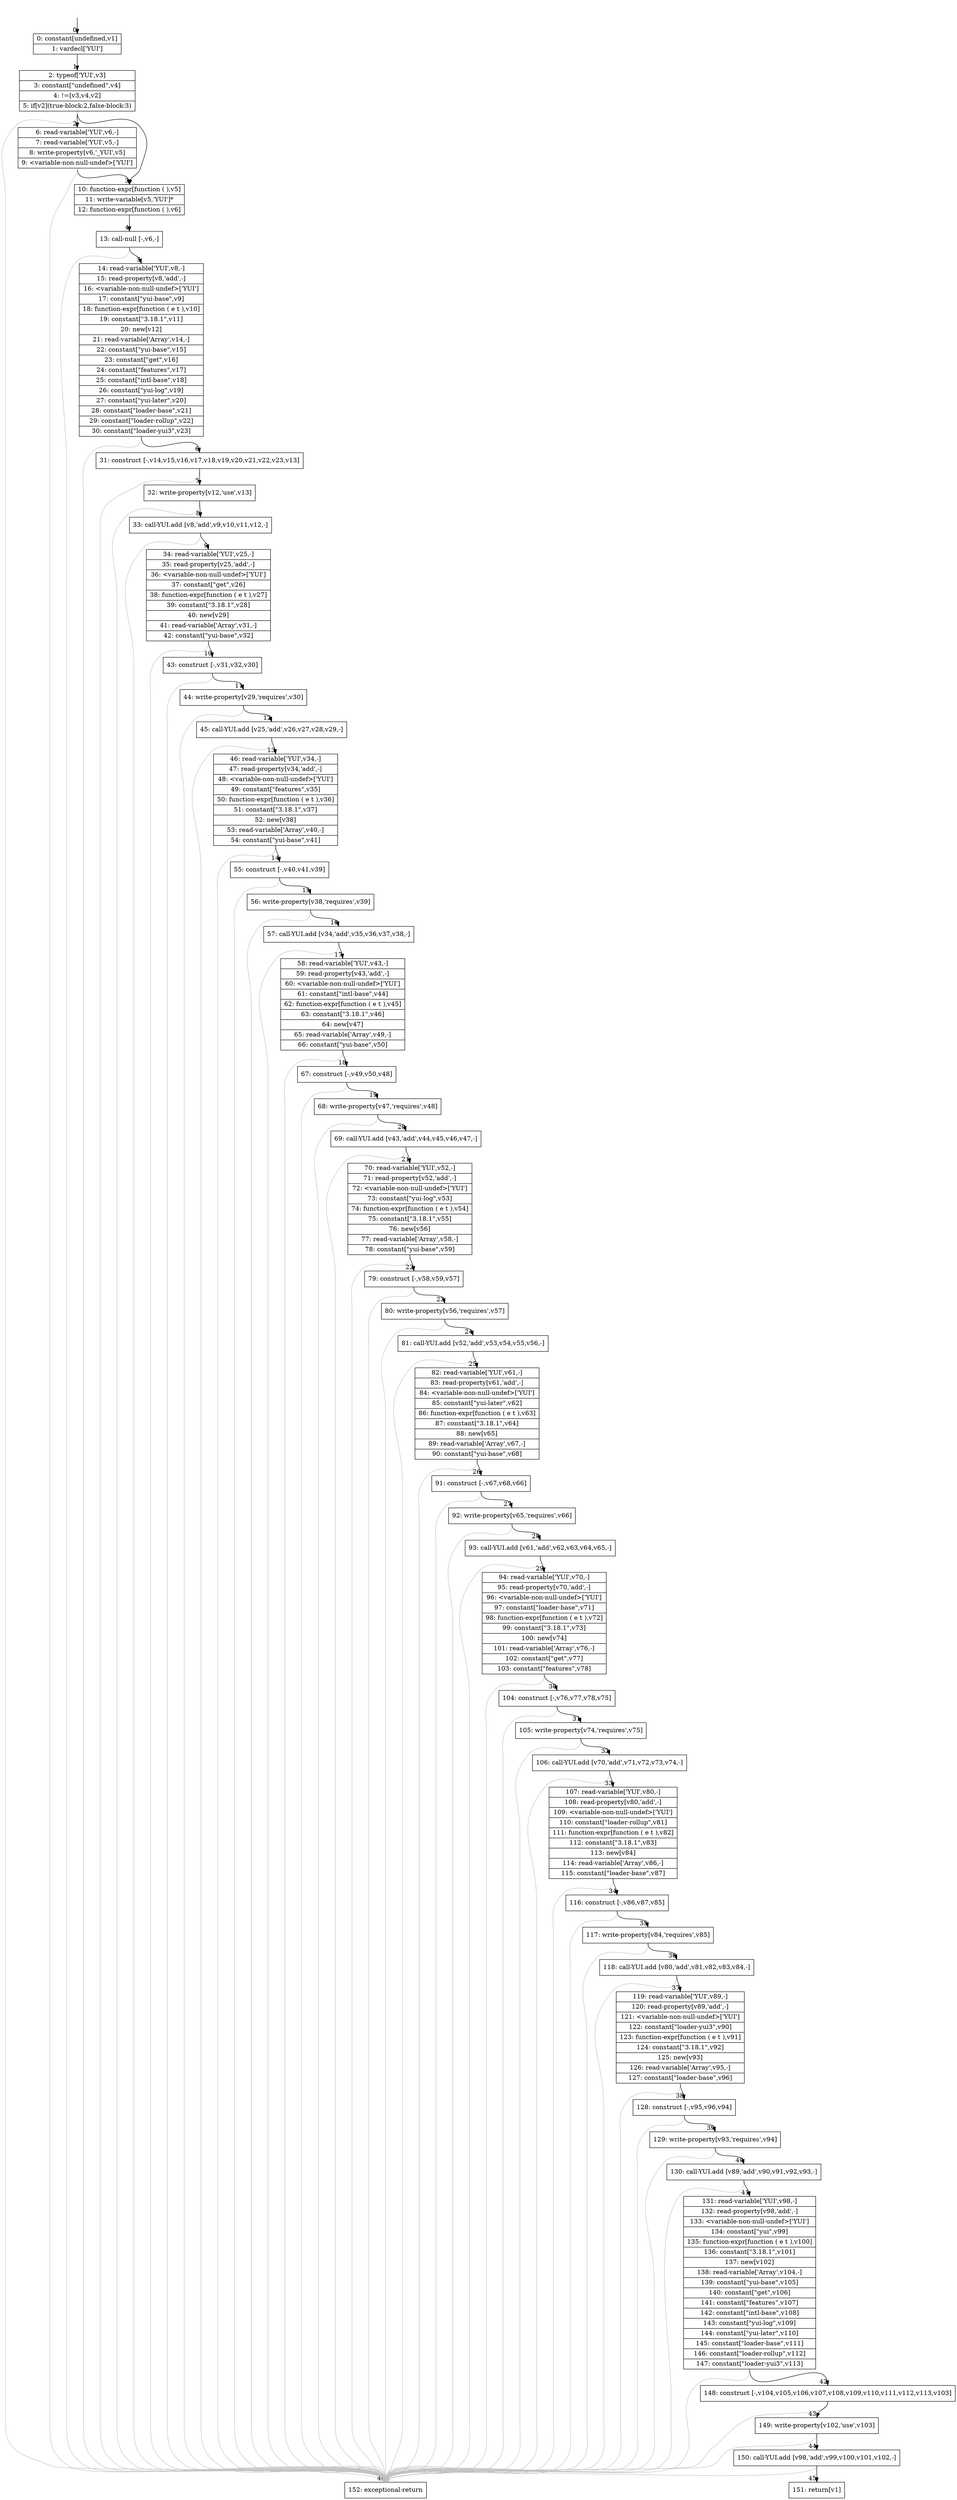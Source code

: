 digraph {
rankdir="TD"
BB_entry0[shape=none,label=""];
BB_entry0 -> BB0 [tailport=s, headport=n, headlabel="    0"]
BB0 [shape=record label="{0: constant[undefined,v1]|1: vardecl['YUI']}" ] 
BB0 -> BB1 [tailport=s, headport=n, headlabel="      1"]
BB1 [shape=record label="{2: typeof['YUI',v3]|3: constant[\"undefined\",v4]|4: !=[v3,v4,v2]|5: if[v2](true-block:2,false-block:3)}" ] 
BB1 -> BB3 [tailport=s, headport=n, headlabel="      3"]
BB1 -> BB2 [tailport=s, headport=n, headlabel="      2"]
BB1 -> BB46 [tailport=s, headport=n, color=gray, headlabel="      46"]
BB2 [shape=record label="{6: read-variable['YUI',v6,-]|7: read-variable['YUI',v5,-]|8: write-property[v6,'_YUI',v5]|9: \<variable-non-null-undef\>['YUI']}" ] 
BB2 -> BB3 [tailport=s, headport=n]
BB2 -> BB46 [tailport=s, headport=n, color=gray]
BB3 [shape=record label="{10: function-expr[function ( ),v5]|11: write-variable[v5,'YUI']*|12: function-expr[function ( ),v6]}" ] 
BB3 -> BB4 [tailport=s, headport=n, headlabel="      4"]
BB4 [shape=record label="{13: call-null [-,v6,-]}" ] 
BB4 -> BB5 [tailport=s, headport=n, headlabel="      5"]
BB4 -> BB46 [tailport=s, headport=n, color=gray]
BB5 [shape=record label="{14: read-variable['YUI',v8,-]|15: read-property[v8,'add',-]|16: \<variable-non-null-undef\>['YUI']|17: constant[\"yui-base\",v9]|18: function-expr[function ( e t ),v10]|19: constant[\"3.18.1\",v11]|20: new[v12]|21: read-variable['Array',v14,-]|22: constant[\"yui-base\",v15]|23: constant[\"get\",v16]|24: constant[\"features\",v17]|25: constant[\"intl-base\",v18]|26: constant[\"yui-log\",v19]|27: constant[\"yui-later\",v20]|28: constant[\"loader-base\",v21]|29: constant[\"loader-rollup\",v22]|30: constant[\"loader-yui3\",v23]}" ] 
BB5 -> BB6 [tailport=s, headport=n, headlabel="      6"]
BB5 -> BB46 [tailport=s, headport=n, color=gray]
BB6 [shape=record label="{31: construct [-,v14,v15,v16,v17,v18,v19,v20,v21,v22,v23,v13]}" ] 
BB6 -> BB7 [tailport=s, headport=n, headlabel="      7"]
BB6 -> BB46 [tailport=s, headport=n, color=gray]
BB7 [shape=record label="{32: write-property[v12,'use',v13]}" ] 
BB7 -> BB8 [tailport=s, headport=n, headlabel="      8"]
BB7 -> BB46 [tailport=s, headport=n, color=gray]
BB8 [shape=record label="{33: call-YUI.add [v8,'add',v9,v10,v11,v12,-]}" ] 
BB8 -> BB9 [tailport=s, headport=n, headlabel="      9"]
BB8 -> BB46 [tailport=s, headport=n, color=gray]
BB9 [shape=record label="{34: read-variable['YUI',v25,-]|35: read-property[v25,'add',-]|36: \<variable-non-null-undef\>['YUI']|37: constant[\"get\",v26]|38: function-expr[function ( e t ),v27]|39: constant[\"3.18.1\",v28]|40: new[v29]|41: read-variable['Array',v31,-]|42: constant[\"yui-base\",v32]}" ] 
BB9 -> BB10 [tailport=s, headport=n, headlabel="      10"]
BB9 -> BB46 [tailport=s, headport=n, color=gray]
BB10 [shape=record label="{43: construct [-,v31,v32,v30]}" ] 
BB10 -> BB11 [tailport=s, headport=n, headlabel="      11"]
BB10 -> BB46 [tailport=s, headport=n, color=gray]
BB11 [shape=record label="{44: write-property[v29,'requires',v30]}" ] 
BB11 -> BB12 [tailport=s, headport=n, headlabel="      12"]
BB11 -> BB46 [tailport=s, headport=n, color=gray]
BB12 [shape=record label="{45: call-YUI.add [v25,'add',v26,v27,v28,v29,-]}" ] 
BB12 -> BB13 [tailport=s, headport=n, headlabel="      13"]
BB12 -> BB46 [tailport=s, headport=n, color=gray]
BB13 [shape=record label="{46: read-variable['YUI',v34,-]|47: read-property[v34,'add',-]|48: \<variable-non-null-undef\>['YUI']|49: constant[\"features\",v35]|50: function-expr[function ( e t ),v36]|51: constant[\"3.18.1\",v37]|52: new[v38]|53: read-variable['Array',v40,-]|54: constant[\"yui-base\",v41]}" ] 
BB13 -> BB14 [tailport=s, headport=n, headlabel="      14"]
BB13 -> BB46 [tailport=s, headport=n, color=gray]
BB14 [shape=record label="{55: construct [-,v40,v41,v39]}" ] 
BB14 -> BB15 [tailport=s, headport=n, headlabel="      15"]
BB14 -> BB46 [tailport=s, headport=n, color=gray]
BB15 [shape=record label="{56: write-property[v38,'requires',v39]}" ] 
BB15 -> BB16 [tailport=s, headport=n, headlabel="      16"]
BB15 -> BB46 [tailport=s, headport=n, color=gray]
BB16 [shape=record label="{57: call-YUI.add [v34,'add',v35,v36,v37,v38,-]}" ] 
BB16 -> BB17 [tailport=s, headport=n, headlabel="      17"]
BB16 -> BB46 [tailport=s, headport=n, color=gray]
BB17 [shape=record label="{58: read-variable['YUI',v43,-]|59: read-property[v43,'add',-]|60: \<variable-non-null-undef\>['YUI']|61: constant[\"intl-base\",v44]|62: function-expr[function ( e t ),v45]|63: constant[\"3.18.1\",v46]|64: new[v47]|65: read-variable['Array',v49,-]|66: constant[\"yui-base\",v50]}" ] 
BB17 -> BB18 [tailport=s, headport=n, headlabel="      18"]
BB17 -> BB46 [tailport=s, headport=n, color=gray]
BB18 [shape=record label="{67: construct [-,v49,v50,v48]}" ] 
BB18 -> BB19 [tailport=s, headport=n, headlabel="      19"]
BB18 -> BB46 [tailport=s, headport=n, color=gray]
BB19 [shape=record label="{68: write-property[v47,'requires',v48]}" ] 
BB19 -> BB20 [tailport=s, headport=n, headlabel="      20"]
BB19 -> BB46 [tailport=s, headport=n, color=gray]
BB20 [shape=record label="{69: call-YUI.add [v43,'add',v44,v45,v46,v47,-]}" ] 
BB20 -> BB21 [tailport=s, headport=n, headlabel="      21"]
BB20 -> BB46 [tailport=s, headport=n, color=gray]
BB21 [shape=record label="{70: read-variable['YUI',v52,-]|71: read-property[v52,'add',-]|72: \<variable-non-null-undef\>['YUI']|73: constant[\"yui-log\",v53]|74: function-expr[function ( e t ),v54]|75: constant[\"3.18.1\",v55]|76: new[v56]|77: read-variable['Array',v58,-]|78: constant[\"yui-base\",v59]}" ] 
BB21 -> BB22 [tailport=s, headport=n, headlabel="      22"]
BB21 -> BB46 [tailport=s, headport=n, color=gray]
BB22 [shape=record label="{79: construct [-,v58,v59,v57]}" ] 
BB22 -> BB23 [tailport=s, headport=n, headlabel="      23"]
BB22 -> BB46 [tailport=s, headport=n, color=gray]
BB23 [shape=record label="{80: write-property[v56,'requires',v57]}" ] 
BB23 -> BB24 [tailport=s, headport=n, headlabel="      24"]
BB23 -> BB46 [tailport=s, headport=n, color=gray]
BB24 [shape=record label="{81: call-YUI.add [v52,'add',v53,v54,v55,v56,-]}" ] 
BB24 -> BB25 [tailport=s, headport=n, headlabel="      25"]
BB24 -> BB46 [tailport=s, headport=n, color=gray]
BB25 [shape=record label="{82: read-variable['YUI',v61,-]|83: read-property[v61,'add',-]|84: \<variable-non-null-undef\>['YUI']|85: constant[\"yui-later\",v62]|86: function-expr[function ( e t ),v63]|87: constant[\"3.18.1\",v64]|88: new[v65]|89: read-variable['Array',v67,-]|90: constant[\"yui-base\",v68]}" ] 
BB25 -> BB26 [tailport=s, headport=n, headlabel="      26"]
BB25 -> BB46 [tailport=s, headport=n, color=gray]
BB26 [shape=record label="{91: construct [-,v67,v68,v66]}" ] 
BB26 -> BB27 [tailport=s, headport=n, headlabel="      27"]
BB26 -> BB46 [tailport=s, headport=n, color=gray]
BB27 [shape=record label="{92: write-property[v65,'requires',v66]}" ] 
BB27 -> BB28 [tailport=s, headport=n, headlabel="      28"]
BB27 -> BB46 [tailport=s, headport=n, color=gray]
BB28 [shape=record label="{93: call-YUI.add [v61,'add',v62,v63,v64,v65,-]}" ] 
BB28 -> BB29 [tailport=s, headport=n, headlabel="      29"]
BB28 -> BB46 [tailport=s, headport=n, color=gray]
BB29 [shape=record label="{94: read-variable['YUI',v70,-]|95: read-property[v70,'add',-]|96: \<variable-non-null-undef\>['YUI']|97: constant[\"loader-base\",v71]|98: function-expr[function ( e t ),v72]|99: constant[\"3.18.1\",v73]|100: new[v74]|101: read-variable['Array',v76,-]|102: constant[\"get\",v77]|103: constant[\"features\",v78]}" ] 
BB29 -> BB30 [tailport=s, headport=n, headlabel="      30"]
BB29 -> BB46 [tailport=s, headport=n, color=gray]
BB30 [shape=record label="{104: construct [-,v76,v77,v78,v75]}" ] 
BB30 -> BB31 [tailport=s, headport=n, headlabel="      31"]
BB30 -> BB46 [tailport=s, headport=n, color=gray]
BB31 [shape=record label="{105: write-property[v74,'requires',v75]}" ] 
BB31 -> BB32 [tailport=s, headport=n, headlabel="      32"]
BB31 -> BB46 [tailport=s, headport=n, color=gray]
BB32 [shape=record label="{106: call-YUI.add [v70,'add',v71,v72,v73,v74,-]}" ] 
BB32 -> BB33 [tailport=s, headport=n, headlabel="      33"]
BB32 -> BB46 [tailport=s, headport=n, color=gray]
BB33 [shape=record label="{107: read-variable['YUI',v80,-]|108: read-property[v80,'add',-]|109: \<variable-non-null-undef\>['YUI']|110: constant[\"loader-rollup\",v81]|111: function-expr[function ( e t ),v82]|112: constant[\"3.18.1\",v83]|113: new[v84]|114: read-variable['Array',v86,-]|115: constant[\"loader-base\",v87]}" ] 
BB33 -> BB34 [tailport=s, headport=n, headlabel="      34"]
BB33 -> BB46 [tailport=s, headport=n, color=gray]
BB34 [shape=record label="{116: construct [-,v86,v87,v85]}" ] 
BB34 -> BB35 [tailport=s, headport=n, headlabel="      35"]
BB34 -> BB46 [tailport=s, headport=n, color=gray]
BB35 [shape=record label="{117: write-property[v84,'requires',v85]}" ] 
BB35 -> BB36 [tailport=s, headport=n, headlabel="      36"]
BB35 -> BB46 [tailport=s, headport=n, color=gray]
BB36 [shape=record label="{118: call-YUI.add [v80,'add',v81,v82,v83,v84,-]}" ] 
BB36 -> BB37 [tailport=s, headport=n, headlabel="      37"]
BB36 -> BB46 [tailport=s, headport=n, color=gray]
BB37 [shape=record label="{119: read-variable['YUI',v89,-]|120: read-property[v89,'add',-]|121: \<variable-non-null-undef\>['YUI']|122: constant[\"loader-yui3\",v90]|123: function-expr[function ( e t ),v91]|124: constant[\"3.18.1\",v92]|125: new[v93]|126: read-variable['Array',v95,-]|127: constant[\"loader-base\",v96]}" ] 
BB37 -> BB38 [tailport=s, headport=n, headlabel="      38"]
BB37 -> BB46 [tailport=s, headport=n, color=gray]
BB38 [shape=record label="{128: construct [-,v95,v96,v94]}" ] 
BB38 -> BB39 [tailport=s, headport=n, headlabel="      39"]
BB38 -> BB46 [tailport=s, headport=n, color=gray]
BB39 [shape=record label="{129: write-property[v93,'requires',v94]}" ] 
BB39 -> BB40 [tailport=s, headport=n, headlabel="      40"]
BB39 -> BB46 [tailport=s, headport=n, color=gray]
BB40 [shape=record label="{130: call-YUI.add [v89,'add',v90,v91,v92,v93,-]}" ] 
BB40 -> BB41 [tailport=s, headport=n, headlabel="      41"]
BB40 -> BB46 [tailport=s, headport=n, color=gray]
BB41 [shape=record label="{131: read-variable['YUI',v98,-]|132: read-property[v98,'add',-]|133: \<variable-non-null-undef\>['YUI']|134: constant[\"yui\",v99]|135: function-expr[function ( e t ),v100]|136: constant[\"3.18.1\",v101]|137: new[v102]|138: read-variable['Array',v104,-]|139: constant[\"yui-base\",v105]|140: constant[\"get\",v106]|141: constant[\"features\",v107]|142: constant[\"intl-base\",v108]|143: constant[\"yui-log\",v109]|144: constant[\"yui-later\",v110]|145: constant[\"loader-base\",v111]|146: constant[\"loader-rollup\",v112]|147: constant[\"loader-yui3\",v113]}" ] 
BB41 -> BB42 [tailport=s, headport=n, headlabel="      42"]
BB41 -> BB46 [tailport=s, headport=n, color=gray]
BB42 [shape=record label="{148: construct [-,v104,v105,v106,v107,v108,v109,v110,v111,v112,v113,v103]}" ] 
BB42 -> BB43 [tailport=s, headport=n, headlabel="      43"]
BB42 -> BB46 [tailport=s, headport=n, color=gray]
BB43 [shape=record label="{149: write-property[v102,'use',v103]}" ] 
BB43 -> BB44 [tailport=s, headport=n, headlabel="      44"]
BB43 -> BB46 [tailport=s, headport=n, color=gray]
BB44 [shape=record label="{150: call-YUI.add [v98,'add',v99,v100,v101,v102,-]}" ] 
BB44 -> BB45 [tailport=s, headport=n, headlabel="      45"]
BB44 -> BB46 [tailport=s, headport=n, color=gray]
BB45 [shape=record label="{151: return[v1]}" ] 
BB46 [shape=record label="{152: exceptional-return}" ] 
}
